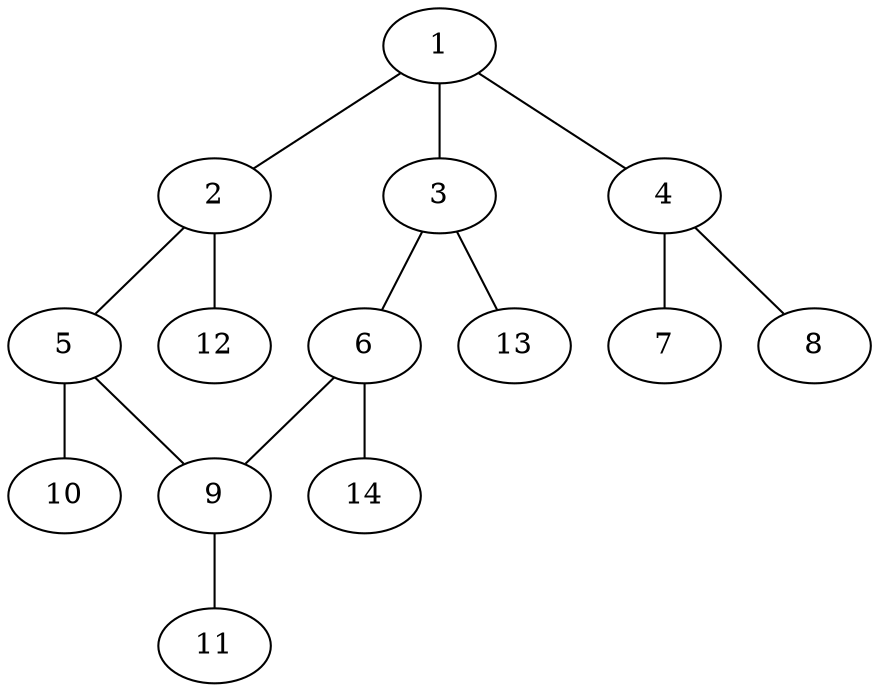 graph molecule_1207 {
	1	 [chem=C];
	2	 [chem=C];
	1 -- 2	 [valence=2];
	3	 [chem=C];
	1 -- 3	 [valence=1];
	4	 [chem=N];
	1 -- 4	 [valence=1];
	5	 [chem=C];
	2 -- 5	 [valence=1];
	12	 [chem=H];
	2 -- 12	 [valence=1];
	6	 [chem=C];
	3 -- 6	 [valence=2];
	13	 [chem=H];
	3 -- 13	 [valence=1];
	7	 [chem=O];
	4 -- 7	 [valence=2];
	8	 [chem=O];
	4 -- 8	 [valence=1];
	9	 [chem=C];
	5 -- 9	 [valence=2];
	10	 [chem=Cl];
	5 -- 10	 [valence=1];
	6 -- 9	 [valence=1];
	14	 [chem=H];
	6 -- 14	 [valence=1];
	11	 [chem=Cl];
	9 -- 11	 [valence=1];
}
